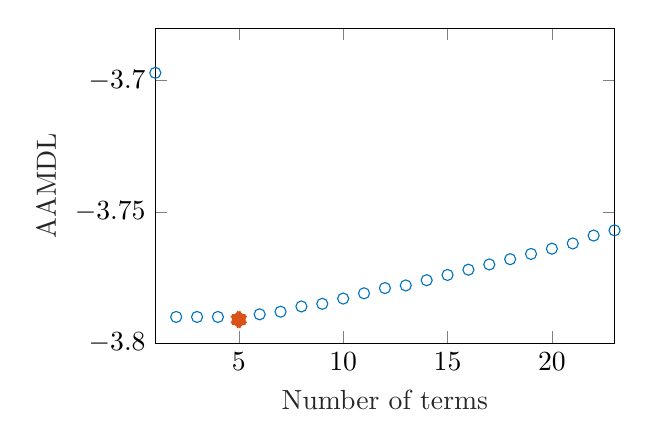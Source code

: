 % This file was created by matlab2tikz.
%
\definecolor{mycolor1}{rgb}{0.0,0.447,0.741}%
\definecolor{mycolor2}{rgb}{0.85,0.325,0.098}%
%
\begin{tikzpicture}

\begin{axis}[%
width=5.832cm,
height=4cm,
at={(0cm,0cm)},
scale only axis,
xmin=1,
xmax=23,
xlabel style={font=\color{white!15!black}},
xlabel={Number of terms},
ymin=-3.8,
ymax=-3.68,
ylabel style={font=\color{white!15!black}},
ylabel={AAMDL},
axis background/.style={fill=white}
]
\addplot [color=mycolor1, draw=none, mark=o, mark options={solid, mycolor1}, forget plot]
  table[row sep=crcr]{%
1	-3.697\\
2	-3.79\\
3	-3.79\\
4	-3.79\\
5	-3.791\\
6	-3.789\\
7	-3.788\\
8	-3.786\\
9	-3.785\\
10	-3.783\\
11	-3.781\\
12	-3.779\\
13	-3.778\\
14	-3.776\\
15	-3.774\\
16	-3.772\\
17	-3.77\\
18	-3.768\\
19	-3.766\\
20	-3.764\\
21	-3.762\\
22	-3.759\\
23	-3.757\\
};
\addplot [color=mycolor2, line width=5.0pt, draw=none, mark=asterisk, mark options={solid, mycolor2}, forget plot]
  table[row sep=crcr]{%
5	-3.791\\
};
\end{axis}
\end{tikzpicture}%